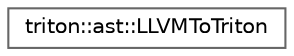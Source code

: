 digraph "Graphical Class Hierarchy"
{
 // LATEX_PDF_SIZE
  bgcolor="transparent";
  edge [fontname=Helvetica,fontsize=10,labelfontname=Helvetica,labelfontsize=10];
  node [fontname=Helvetica,fontsize=10,shape=box,height=0.2,width=0.4];
  rankdir="LR";
  Node0 [label="triton::ast::LLVMToTriton",height=0.2,width=0.4,color="grey40", fillcolor="white", style="filled",URL="$classtriton_1_1ast_1_1LLVMToTriton.html",tooltip="Converts a LLVM IR to a Triton AST."];
}
